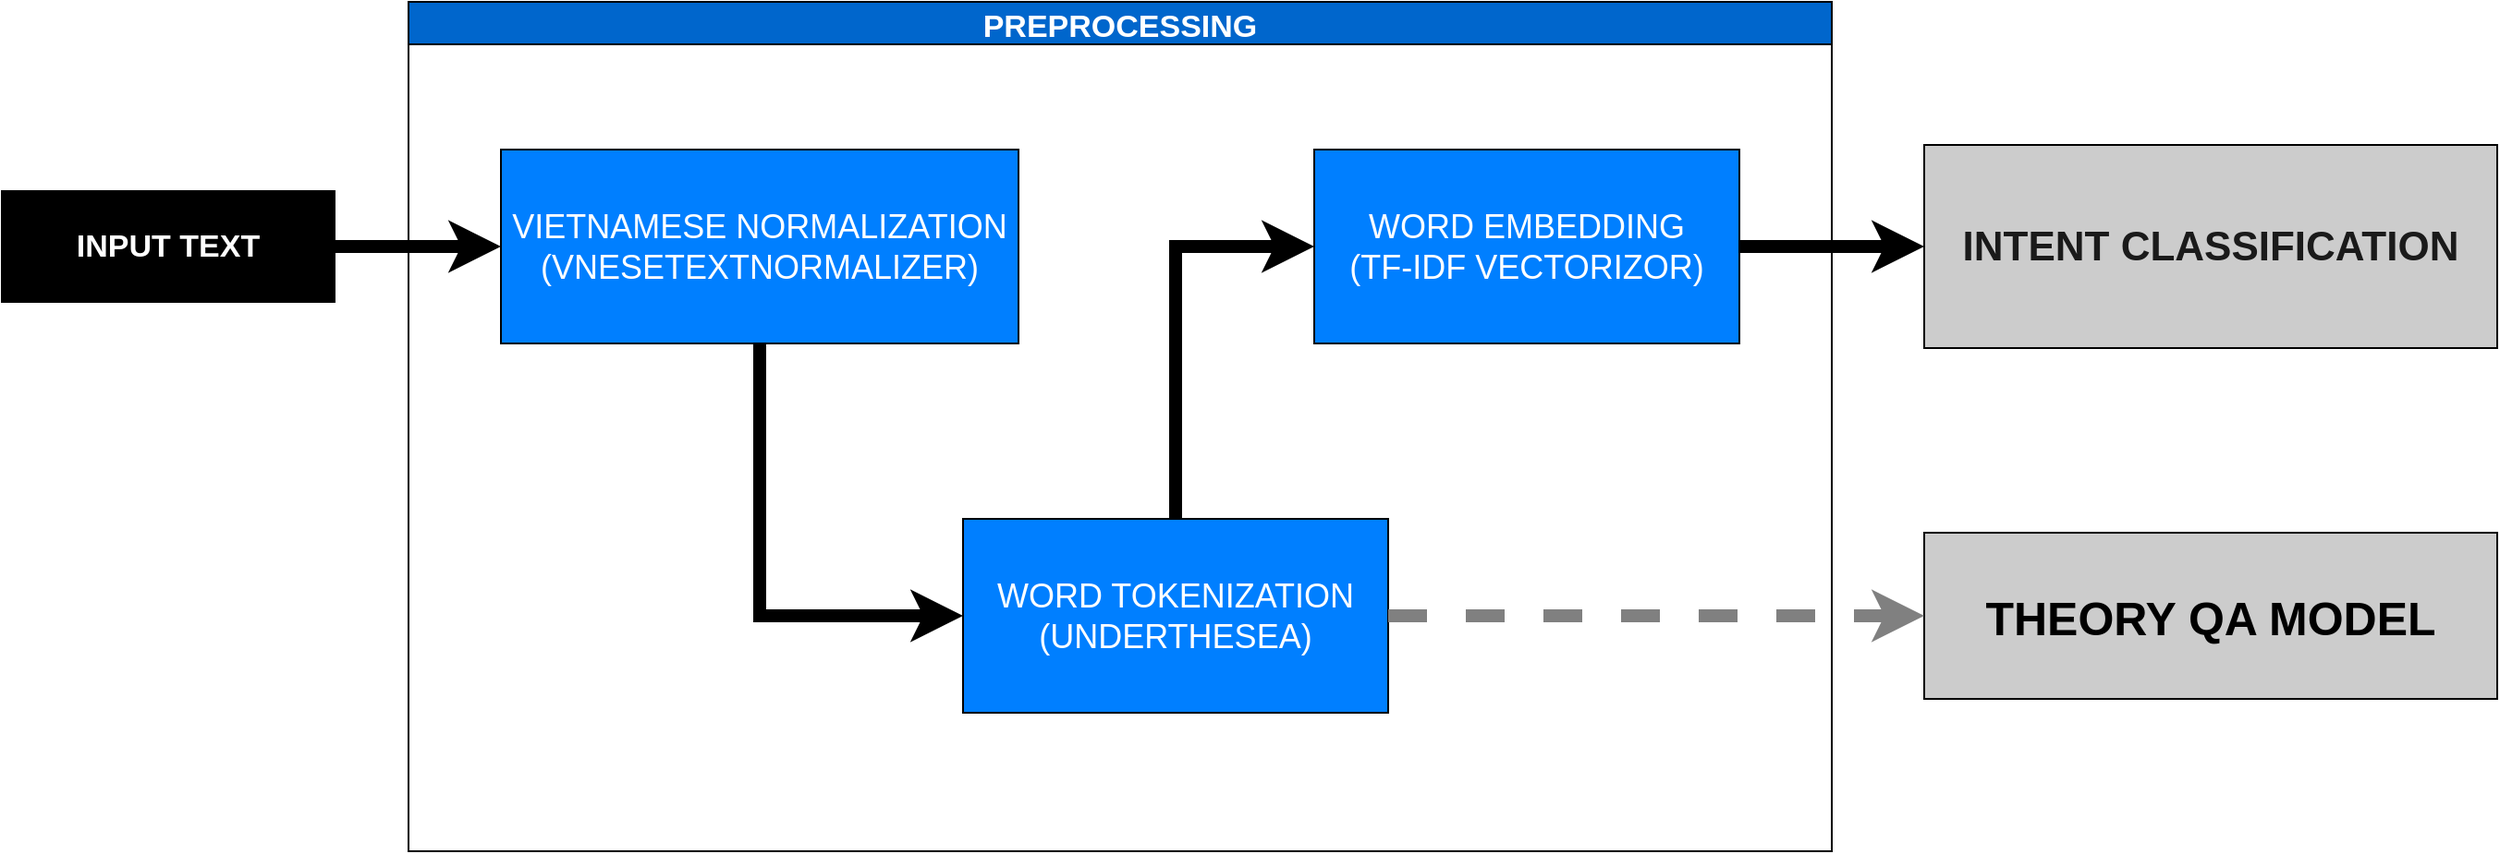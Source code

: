 <mxfile version="13.0.1" type="device"><diagram id="C5RBs43oDa-KdzZeNtuy" name="Page-1"><mxGraphModel dx="1973" dy="1106" grid="1" gridSize="10" guides="1" tooltips="1" connect="1" arrows="1" fold="1" page="1" pageScale="1" pageWidth="827" pageHeight="1169" math="0" shadow="0"><root><mxCell id="WIyWlLk6GJQsqaUBKTNV-0"/><mxCell id="WIyWlLk6GJQsqaUBKTNV-1" parent="WIyWlLk6GJQsqaUBKTNV-0"/><mxCell id="ntjw-GAuwvKw5wiTbiFI-33" style="edgeStyle=orthogonalEdgeStyle;rounded=0;orthogonalLoop=1;jettySize=auto;html=1;entryX=0;entryY=0.5;entryDx=0;entryDy=0;strokeWidth=7;fontSize=19;fontColor=#FFFFFF;" edge="1" parent="WIyWlLk6GJQsqaUBKTNV-1" source="ntjw-GAuwvKw5wiTbiFI-0" target="ntjw-GAuwvKw5wiTbiFI-30"><mxGeometry relative="1" as="geometry"/></mxCell><mxCell id="ntjw-GAuwvKw5wiTbiFI-0" value="INPUT TEXT" style="rounded=0;whiteSpace=wrap;html=1;fillColor=#000000;fontColor=#FFFFFF;fontStyle=1;fontSize=17;" vertex="1" parent="WIyWlLk6GJQsqaUBKTNV-1"><mxGeometry y="192.5" width="180" height="60" as="geometry"/></mxCell><mxCell id="ntjw-GAuwvKw5wiTbiFI-1" value="PREPROCESSING" style="swimlane;fillColor=#0066CC;fontSize=17;fontColor=#FFFFFF;" vertex="1" parent="WIyWlLk6GJQsqaUBKTNV-1"><mxGeometry x="220" y="90" width="770" height="460" as="geometry"/></mxCell><mxCell id="ntjw-GAuwvKw5wiTbiFI-34" style="edgeStyle=orthogonalEdgeStyle;rounded=0;orthogonalLoop=1;jettySize=auto;html=1;exitX=0.5;exitY=1;exitDx=0;exitDy=0;entryX=0;entryY=0.5;entryDx=0;entryDy=0;strokeWidth=7;fontSize=19;fontColor=#FFFFFF;" edge="1" parent="ntjw-GAuwvKw5wiTbiFI-1" source="ntjw-GAuwvKw5wiTbiFI-30" target="ntjw-GAuwvKw5wiTbiFI-32"><mxGeometry relative="1" as="geometry"/></mxCell><mxCell id="ntjw-GAuwvKw5wiTbiFI-30" value="VIETNAMESE NORMALIZATION&lt;br&gt;(VNESETEXTNORMALIZER)" style="rounded=0;whiteSpace=wrap;html=1;fillColor=#007FFF;fontSize=18;fontColor=#FFFFFF;" vertex="1" parent="ntjw-GAuwvKw5wiTbiFI-1"><mxGeometry x="50" y="80" width="280" height="105" as="geometry"/></mxCell><mxCell id="ntjw-GAuwvKw5wiTbiFI-31" value="WORD EMBEDDING&lt;br&gt;(TF-IDF VECTORIZOR)" style="rounded=0;whiteSpace=wrap;html=1;fillColor=#007FFF;fontSize=18;fontColor=#FFFFFF;" vertex="1" parent="ntjw-GAuwvKw5wiTbiFI-1"><mxGeometry x="490" y="80" width="230" height="105" as="geometry"/></mxCell><mxCell id="ntjw-GAuwvKw5wiTbiFI-35" style="edgeStyle=orthogonalEdgeStyle;rounded=0;orthogonalLoop=1;jettySize=auto;html=1;exitX=0.5;exitY=0;exitDx=0;exitDy=0;entryX=0;entryY=0.5;entryDx=0;entryDy=0;strokeWidth=7;fontSize=19;fontColor=#FFFFFF;" edge="1" parent="ntjw-GAuwvKw5wiTbiFI-1" source="ntjw-GAuwvKw5wiTbiFI-32" target="ntjw-GAuwvKw5wiTbiFI-31"><mxGeometry relative="1" as="geometry"><Array as="points"><mxPoint x="415" y="133"/></Array></mxGeometry></mxCell><mxCell id="ntjw-GAuwvKw5wiTbiFI-32" value="WORD TOKENIZATION&lt;br&gt;(UNDERTHESEA)" style="rounded=0;whiteSpace=wrap;html=1;fillColor=#007FFF;fontSize=18;fontColor=#FFFFFF;" vertex="1" parent="ntjw-GAuwvKw5wiTbiFI-1"><mxGeometry x="300" y="280" width="230" height="105" as="geometry"/></mxCell><mxCell id="ntjw-GAuwvKw5wiTbiFI-3" value="INTENT CLASSIFICATION" style="rounded=0;whiteSpace=wrap;html=1;fillColor=#CCCCCC;fontColor=#1A1A1A;fontStyle=1;fontSize=22;" vertex="1" parent="WIyWlLk6GJQsqaUBKTNV-1"><mxGeometry x="1040" y="167.5" width="310" height="110" as="geometry"/></mxCell><mxCell id="ntjw-GAuwvKw5wiTbiFI-24" value="&lt;b&gt;&lt;font style=&quot;font-size: 25px&quot;&gt;THEORY QA MODEL&lt;/font&gt;&lt;/b&gt;" style="rounded=0;whiteSpace=wrap;html=1;fillColor=#CCCCCC;fontSize=17;fontColor=#000000;" vertex="1" parent="WIyWlLk6GJQsqaUBKTNV-1"><mxGeometry x="1040" y="377.5" width="310" height="90" as="geometry"/></mxCell><mxCell id="ntjw-GAuwvKw5wiTbiFI-36" style="edgeStyle=orthogonalEdgeStyle;rounded=0;orthogonalLoop=1;jettySize=auto;html=1;exitX=1;exitY=0.5;exitDx=0;exitDy=0;entryX=0;entryY=0.5;entryDx=0;entryDy=0;strokeWidth=7;fontSize=19;fontColor=#FFFFFF;" edge="1" parent="WIyWlLk6GJQsqaUBKTNV-1" source="ntjw-GAuwvKw5wiTbiFI-31" target="ntjw-GAuwvKw5wiTbiFI-3"><mxGeometry relative="1" as="geometry"/></mxCell><mxCell id="ntjw-GAuwvKw5wiTbiFI-37" style="edgeStyle=orthogonalEdgeStyle;rounded=0;orthogonalLoop=1;jettySize=auto;html=1;exitX=1;exitY=0.5;exitDx=0;exitDy=0;entryX=0;entryY=0.5;entryDx=0;entryDy=0;strokeWidth=7;fontSize=19;fontColor=#FFFFFF;dashed=1;strokeColor=#808080;" edge="1" parent="WIyWlLk6GJQsqaUBKTNV-1" source="ntjw-GAuwvKw5wiTbiFI-32" target="ntjw-GAuwvKw5wiTbiFI-24"><mxGeometry relative="1" as="geometry"/></mxCell></root></mxGraphModel></diagram></mxfile>